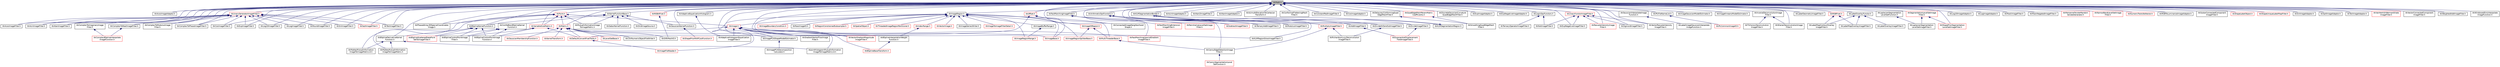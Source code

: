 digraph "itkMath.h"
{
 // LATEX_PDF_SIZE
  edge [fontname="Helvetica",fontsize="10",labelfontname="Helvetica",labelfontsize="10"];
  node [fontname="Helvetica",fontsize="10",shape=record];
  Node1 [label="itkMath.h",height=0.2,width=0.4,color="black", fillcolor="grey75", style="filled", fontcolor="black",tooltip=" "];
  Node1 -> Node2 [dir="back",color="midnightblue",fontsize="10",style="solid",fontname="Helvetica"];
  Node2 [label="itkAcosImageAdaptor.h",height=0.2,width=0.4,color="black", fillcolor="white", style="filled",URL="$itkAcosImageAdaptor_8h.html",tooltip=" "];
  Node1 -> Node3 [dir="back",color="midnightblue",fontsize="10",style="solid",fontname="Helvetica"];
  Node3 [label="itkAcosImageFilter.h",height=0.2,width=0.4,color="black", fillcolor="white", style="filled",URL="$itkAcosImageFilter_8h.html",tooltip=" "];
  Node1 -> Node4 [dir="back",color="midnightblue",fontsize="10",style="solid",fontname="Helvetica"];
  Node4 [label="itkAdaptiveEqualizationHistogram.h",height=0.2,width=0.4,color="black", fillcolor="white", style="filled",URL="$itkAdaptiveEqualizationHistogram_8h.html",tooltip=" "];
  Node4 -> Node5 [dir="back",color="midnightblue",fontsize="10",style="solid",fontname="Helvetica"];
  Node5 [label="itkAdaptiveHistogramEqualization\lImageFilter.h",height=0.2,width=0.4,color="black", fillcolor="white", style="filled",URL="$itkAdaptiveHistogramEqualizationImageFilter_8h.html",tooltip=" "];
  Node1 -> Node6 [dir="back",color="midnightblue",fontsize="10",style="solid",fontname="Helvetica"];
  Node6 [label="itkArithmeticOpsFunctors.h",height=0.2,width=0.4,color="black", fillcolor="white", style="filled",URL="$itkArithmeticOpsFunctors_8h.html",tooltip=" "];
  Node6 -> Node7 [dir="back",color="midnightblue",fontsize="10",style="solid",fontname="Helvetica"];
  Node7 [label="itkAddImageFilter.h",height=0.2,width=0.4,color="black", fillcolor="white", style="filled",URL="$itkAddImageFilter_8h.html",tooltip=" "];
  Node7 -> Node8 [dir="back",color="midnightblue",fontsize="10",style="solid",fontname="Helvetica"];
  Node8 [label="itkExponentialDisplacement\lFieldImageFilter.h",height=0.2,width=0.4,color="red", fillcolor="white", style="filled",URL="$itkExponentialDisplacementFieldImageFilter_8h.html",tooltip=" "];
  Node6 -> Node11 [dir="back",color="midnightblue",fontsize="10",style="solid",fontname="Helvetica"];
  Node11 [label="itkDivideImageFilter.h",height=0.2,width=0.4,color="black", fillcolor="white", style="filled",URL="$itkDivideImageFilter_8h.html",tooltip=" "];
  Node11 -> Node8 [dir="back",color="midnightblue",fontsize="10",style="solid",fontname="Helvetica"];
  Node6 -> Node12 [dir="back",color="midnightblue",fontsize="10",style="solid",fontname="Helvetica"];
  Node12 [label="itkDivideOrZeroOutImageFilter.h",height=0.2,width=0.4,color="black", fillcolor="white", style="filled",URL="$itkDivideOrZeroOutImageFilter_8h.html",tooltip=" "];
  Node12 -> Node13 [dir="back",color="midnightblue",fontsize="10",style="solid",fontname="Helvetica"];
  Node13 [label="itkRichardsonLucyDeconvolution\lImageFilter.h",height=0.2,width=0.4,color="black", fillcolor="white", style="filled",URL="$itkRichardsonLucyDeconvolutionImageFilter_8h.html",tooltip=" "];
  Node6 -> Node14 [dir="back",color="midnightblue",fontsize="10",style="solid",fontname="Helvetica"];
  Node14 [label="itkModulusImageFilter.h",height=0.2,width=0.4,color="black", fillcolor="white", style="filled",URL="$itkModulusImageFilter_8h.html",tooltip=" "];
  Node6 -> Node15 [dir="back",color="midnightblue",fontsize="10",style="solid",fontname="Helvetica"];
  Node15 [label="itkMultiplyImageFilter.h",height=0.2,width=0.4,color="red", fillcolor="white", style="filled",URL="$itkMultiplyImageFilter_8h.html",tooltip=" "];
  Node15 -> Node16 [dir="back",color="midnightblue",fontsize="10",style="solid",fontname="Helvetica"];
  Node16 [label="itkCannyEdgeDetectionImage\lFilter.h",height=0.2,width=0.4,color="black", fillcolor="white", style="filled",URL="$itkCannyEdgeDetectionImageFilter_8h.html",tooltip=" "];
  Node16 -> Node17 [dir="back",color="midnightblue",fontsize="10",style="solid",fontname="Helvetica"];
  Node17 [label="itkCannySegmentationLevel\lSetFunction.h",height=0.2,width=0.4,color="red", fillcolor="white", style="filled",URL="$itkCannySegmentationLevelSetFunction_8h.html",tooltip=" "];
  Node15 -> Node13 [dir="back",color="midnightblue",fontsize="10",style="solid",fontname="Helvetica"];
  Node6 -> Node19 [dir="back",color="midnightblue",fontsize="10",style="solid",fontname="Helvetica"];
  Node19 [label="itkSubtractImageFilter.h",height=0.2,width=0.4,color="red", fillcolor="white", style="filled",URL="$itkSubtractImageFilter_8h.html",tooltip=" "];
  Node6 -> Node22 [dir="back",color="midnightblue",fontsize="10",style="solid",fontname="Helvetica"];
  Node22 [label="itkTernaryAddImageFilter.h",height=0.2,width=0.4,color="black", fillcolor="white", style="filled",URL="$itkTernaryAddImageFilter_8h.html",tooltip=" "];
  Node1 -> Node23 [dir="back",color="midnightblue",fontsize="10",style="solid",fontname="Helvetica"];
  Node23 [label="itkAsinImageAdaptor.h",height=0.2,width=0.4,color="black", fillcolor="white", style="filled",URL="$itkAsinImageAdaptor_8h.html",tooltip=" "];
  Node1 -> Node24 [dir="back",color="midnightblue",fontsize="10",style="solid",fontname="Helvetica"];
  Node24 [label="itkAsinImageFilter.h",height=0.2,width=0.4,color="black", fillcolor="white", style="filled",URL="$itkAsinImageFilter_8h.html",tooltip=" "];
  Node1 -> Node25 [dir="back",color="midnightblue",fontsize="10",style="solid",fontname="Helvetica"];
  Node25 [label="itkAtan2ImageFilter.h",height=0.2,width=0.4,color="black", fillcolor="white", style="filled",URL="$itkAtan2ImageFilter_8h.html",tooltip=" "];
  Node1 -> Node26 [dir="back",color="midnightblue",fontsize="10",style="solid",fontname="Helvetica"];
  Node26 [label="itkAtanImageAdaptor.h",height=0.2,width=0.4,color="black", fillcolor="white", style="filled",URL="$itkAtanImageAdaptor_8h.html",tooltip=" "];
  Node1 -> Node27 [dir="back",color="midnightblue",fontsize="10",style="solid",fontname="Helvetica"];
  Node27 [label="itkAtanImageFilter.h",height=0.2,width=0.4,color="black", fillcolor="white", style="filled",URL="$itkAtanImageFilter_8h.html",tooltip=" "];
  Node1 -> Node28 [dir="back",color="midnightblue",fontsize="10",style="solid",fontname="Helvetica"];
  Node28 [label="itkAzimuthElevationToCartesian\lTransform.h",height=0.2,width=0.4,color="black", fillcolor="white", style="filled",URL="$itkAzimuthElevationToCartesianTransform_8h.html",tooltip=" "];
  Node1 -> Node29 [dir="back",color="midnightblue",fontsize="10",style="solid",fontname="Helvetica"];
  Node29 [label="itkBSplineDerivativeKernel\lFunction.h",height=0.2,width=0.4,color="black", fillcolor="white", style="filled",URL="$itkBSplineDerivativeKernelFunction_8h.html",tooltip=" "];
  Node29 -> Node30 [dir="back",color="midnightblue",fontsize="10",style="solid",fontname="Helvetica"];
  Node30 [label="itkJointHistogramMutualInformation\lImageToImageMetricv4.h",height=0.2,width=0.4,color="black", fillcolor="white", style="filled",URL="$itkJointHistogramMutualInformationImageToImageMetricv4_8h.html",tooltip=" "];
  Node29 -> Node31 [dir="back",color="midnightblue",fontsize="10",style="solid",fontname="Helvetica"];
  Node31 [label="itkMattesMutualInformation\lImageToImageMetric.h",height=0.2,width=0.4,color="black", fillcolor="white", style="filled",URL="$itkMattesMutualInformationImageToImageMetric_8h.html",tooltip=" "];
  Node29 -> Node32 [dir="back",color="midnightblue",fontsize="10",style="solid",fontname="Helvetica"];
  Node32 [label="itkMattesMutualInformation\lImageToImageMetricv4.h",height=0.2,width=0.4,color="black", fillcolor="white", style="filled",URL="$itkMattesMutualInformationImageToImageMetricv4_8h.html",tooltip=" "];
  Node1 -> Node33 [dir="back",color="midnightblue",fontsize="10",style="solid",fontname="Helvetica"];
  Node33 [label="itkBSplineInterpolationWeight\lFunction.h",height=0.2,width=0.4,color="black", fillcolor="white", style="filled",URL="$itkBSplineInterpolationWeightFunction_8h.html",tooltip=" "];
  Node33 -> Node34 [dir="back",color="midnightblue",fontsize="10",style="solid",fontname="Helvetica"];
  Node34 [label="itkBSplineBaseTransform.h",height=0.2,width=0.4,color="red", fillcolor="white", style="filled",URL="$itkBSplineBaseTransform_8h.html",tooltip=" "];
  Node1 -> Node56 [dir="back",color="midnightblue",fontsize="10",style="solid",fontname="Helvetica"];
  Node56 [label="itkBSplineKernelFunction.h",height=0.2,width=0.4,color="black", fillcolor="white", style="filled",URL="$itkBSplineKernelFunction_8h.html",tooltip=" "];
  Node56 -> Node57 [dir="back",color="midnightblue",fontsize="10",style="solid",fontname="Helvetica"];
  Node57 [label="itkBSplineControlPointImage\lFilter.h",height=0.2,width=0.4,color="black", fillcolor="white", style="filled",URL="$itkBSplineControlPointImageFilter_8h.html",tooltip=" "];
  Node56 -> Node58 [dir="back",color="midnightblue",fontsize="10",style="solid",fontname="Helvetica"];
  Node58 [label="itkBSplineControlPointImage\lFunction.h",height=0.2,width=0.4,color="black", fillcolor="white", style="filled",URL="$itkBSplineControlPointImageFunction_8h.html",tooltip=" "];
  Node56 -> Node29 [dir="back",color="midnightblue",fontsize="10",style="solid",fontname="Helvetica"];
  Node56 -> Node59 [dir="back",color="midnightblue",fontsize="10",style="solid",fontname="Helvetica"];
  Node59 [label="itkBSplineScatteredDataPoint\lSetToImageFilter.h",height=0.2,width=0.4,color="red", fillcolor="white", style="filled",URL="$itkBSplineScatteredDataPointSetToImageFilter_8h.html",tooltip=" "];
  Node1 -> Node16 [dir="back",color="midnightblue",fontsize="10",style="solid",fontname="Helvetica"];
  Node1 -> Node66 [dir="back",color="midnightblue",fontsize="10",style="solid",fontname="Helvetica"];
  Node66 [label="itkComplexToImaginaryImage\lFilter.h",height=0.2,width=0.4,color="black", fillcolor="white", style="filled",URL="$itkComplexToImaginaryImageFilter_8h.html",tooltip=" "];
  Node66 -> Node67 [dir="back",color="midnightblue",fontsize="10",style="solid",fontname="Helvetica"];
  Node67 [label="itkComplexBSplineInterpolate\lImageFunction.h",height=0.2,width=0.4,color="red", fillcolor="white", style="filled",URL="$itkComplexBSplineInterpolateImageFunction_8h.html",tooltip=" "];
  Node1 -> Node69 [dir="back",color="midnightblue",fontsize="10",style="solid",fontname="Helvetica"];
  Node69 [label="itkComplexToModulusImage\lFilter.h",height=0.2,width=0.4,color="black", fillcolor="white", style="filled",URL="$itkComplexToModulusImageFilter_8h.html",tooltip=" "];
  Node1 -> Node70 [dir="back",color="midnightblue",fontsize="10",style="solid",fontname="Helvetica"];
  Node70 [label="itkComplexToPhaseImageFilter.h",height=0.2,width=0.4,color="black", fillcolor="white", style="filled",URL="$itkComplexToPhaseImageFilter_8h.html",tooltip=" "];
  Node1 -> Node71 [dir="back",color="midnightblue",fontsize="10",style="solid",fontname="Helvetica"];
  Node71 [label="itkComplexToRealImageFilter.h",height=0.2,width=0.4,color="black", fillcolor="white", style="filled",URL="$itkComplexToRealImageFilter_8h.html",tooltip=" "];
  Node71 -> Node67 [dir="back",color="midnightblue",fontsize="10",style="solid",fontname="Helvetica"];
  Node1 -> Node72 [dir="back",color="midnightblue",fontsize="10",style="solid",fontname="Helvetica"];
  Node72 [label="itkConformalFlatteningMesh\lFilter.h",height=0.2,width=0.4,color="black", fillcolor="white", style="filled",URL="$itkConformalFlatteningMeshFilter_8h.html",tooltip=" "];
  Node1 -> Node73 [dir="back",color="midnightblue",fontsize="10",style="solid",fontname="Helvetica"];
  Node73 [label="itkConnectedImageNeighborhood\lShape.h",height=0.2,width=0.4,color="black", fillcolor="white", style="filled",URL="$itkConnectedImageNeighborhoodShape_8h.html",tooltip=" "];
  Node1 -> Node74 [dir="back",color="midnightblue",fontsize="10",style="solid",fontname="Helvetica"];
  Node74 [label="itkConstantPadImageFilter.h",height=0.2,width=0.4,color="black", fillcolor="white", style="filled",URL="$itkConstantPadImageFilter_8h.html",tooltip=" "];
  Node1 -> Node75 [dir="back",color="midnightblue",fontsize="10",style="solid",fontname="Helvetica"];
  Node75 [label="itkCosImageAdaptor.h",height=0.2,width=0.4,color="black", fillcolor="white", style="filled",URL="$itkCosImageAdaptor_8h.html",tooltip=" "];
  Node1 -> Node76 [dir="back",color="midnightblue",fontsize="10",style="solid",fontname="Helvetica"];
  Node76 [label="itkCosImageFilter.h",height=0.2,width=0.4,color="black", fillcolor="white", style="filled",URL="$itkCosImageFilter_8h.html",tooltip=" "];
  Node1 -> Node77 [dir="back",color="midnightblue",fontsize="10",style="solid",fontname="Helvetica"];
  Node77 [label="itkDelaunayConformingQuad\lEdgeMeshFilter.h",height=0.2,width=0.4,color="black", fillcolor="white", style="filled",URL="$itkDelaunayConformingQuadEdgeMeshFilter_8h.html",tooltip=" "];
  Node77 -> Node78 [dir="back",color="midnightblue",fontsize="10",style="solid",fontname="Helvetica"];
  Node78 [label="itkSmoothingQuadEdgeMesh\lFilter.h",height=0.2,width=0.4,color="black", fillcolor="white", style="filled",URL="$itkSmoothingQuadEdgeMeshFilter_8h.html",tooltip=" "];
  Node1 -> Node79 [dir="back",color="midnightblue",fontsize="10",style="solid",fontname="Helvetica"];
  Node79 [label="itkDiscreteGaussianCurvature\lQuadEdgeMeshFilter.h",height=0.2,width=0.4,color="black", fillcolor="white", style="filled",URL="$itkDiscreteGaussianCurvatureQuadEdgeMeshFilter_8h.html",tooltip=" "];
  Node1 -> Node11 [dir="back",color="midnightblue",fontsize="10",style="solid",fontname="Helvetica"];
  Node1 -> Node12 [dir="back",color="midnightblue",fontsize="10",style="solid",fontname="Helvetica"];
  Node1 -> Node80 [dir="back",color="midnightblue",fontsize="10",style="solid",fontname="Helvetica"];
  Node80 [label="itkExpImageAdaptor.h",height=0.2,width=0.4,color="black", fillcolor="white", style="filled",URL="$itkExpImageAdaptor_8h.html",tooltip=" "];
  Node1 -> Node81 [dir="back",color="midnightblue",fontsize="10",style="solid",fontname="Helvetica"];
  Node81 [label="itkExpImageFilter.h",height=0.2,width=0.4,color="black", fillcolor="white", style="filled",URL="$itkExpImageFilter_8h.html",tooltip=" "];
  Node1 -> Node82 [dir="back",color="midnightblue",fontsize="10",style="solid",fontname="Helvetica"];
  Node82 [label="itkExpNegativeImageAdaptor.h",height=0.2,width=0.4,color="black", fillcolor="white", style="filled",URL="$itkExpNegativeImageAdaptor_8h.html",tooltip=" "];
  Node1 -> Node83 [dir="back",color="midnightblue",fontsize="10",style="solid",fontname="Helvetica"];
  Node83 [label="itkExpNegativeImageFilter.h",height=0.2,width=0.4,color="black", fillcolor="white", style="filled",URL="$itkExpNegativeImageFilter_8h.html",tooltip=" "];
  Node1 -> Node84 [dir="back",color="midnightblue",fontsize="10",style="solid",fontname="Helvetica"];
  Node84 [label="itkFastMarchingImageFilter.h",height=0.2,width=0.4,color="black", fillcolor="white", style="filled",URL="$itkFastMarchingImageFilter_8h.html",tooltip=" "];
  Node84 -> Node85 [dir="back",color="midnightblue",fontsize="10",style="solid",fontname="Helvetica"];
  Node85 [label="itkFastMarchingExtension\lImageFilter.h",height=0.2,width=0.4,color="red", fillcolor="white", style="filled",URL="$itkFastMarchingExtensionImageFilter_8h.html",tooltip=" "];
  Node84 -> Node87 [dir="back",color="midnightblue",fontsize="10",style="solid",fontname="Helvetica"];
  Node87 [label="itkFastMarchingUpwindGradient\lImageFilter.h",height=0.2,width=0.4,color="red", fillcolor="white", style="filled",URL="$itkFastMarchingUpwindGradientImageFilter_8h.html",tooltip=" "];
  Node84 -> Node89 [dir="back",color="midnightblue",fontsize="10",style="solid",fontname="Helvetica"];
  Node89 [label="itkReinitializeLevelSetImage\lFilter.h",height=0.2,width=0.4,color="red", fillcolor="white", style="filled",URL="$itkReinitializeLevelSetImageFilter_8h.html",tooltip=" "];
  Node1 -> Node91 [dir="back",color="midnightblue",fontsize="10",style="solid",fontname="Helvetica"];
  Node91 [label="itkGaussianInterpolateImage\lFunction.h",height=0.2,width=0.4,color="black", fillcolor="white", style="filled",URL="$itkGaussianInterpolateImageFunction_8h.html",tooltip=" "];
  Node91 -> Node92 [dir="back",color="midnightblue",fontsize="10",style="solid",fontname="Helvetica"];
  Node92 [label="itkLabelImageGaussianInterpolate\lImageFunction.h",height=0.2,width=0.4,color="black", fillcolor="white", style="filled",URL="$itkLabelImageGaussianInterpolateImageFunction_8h.html",tooltip=" "];
  Node1 -> Node93 [dir="back",color="midnightblue",fontsize="10",style="solid",fontname="Helvetica"];
  Node93 [label="itkGaussianKernelFunction.h",height=0.2,width=0.4,color="black", fillcolor="white", style="filled",URL="$itkGaussianKernelFunction_8h.html",tooltip=" "];
  Node93 -> Node94 [dir="back",color="midnightblue",fontsize="10",style="solid",fontname="Helvetica"];
  Node94 [label="itkShapePriorMAPCostFunction.h",height=0.2,width=0.4,color="red", fillcolor="white", style="filled",URL="$itkShapePriorMAPCostFunction_8h.html",tooltip=" "];
  Node1 -> Node96 [dir="back",color="midnightblue",fontsize="10",style="solid",fontname="Helvetica"];
  Node96 [label="itkGradientVectorFlowImage\lFilter.h",height=0.2,width=0.4,color="black", fillcolor="white", style="filled",URL="$itkGradientVectorFlowImageFilter_8h.html",tooltip=" "];
  Node1 -> Node97 [dir="back",color="midnightblue",fontsize="10",style="solid",fontname="Helvetica"];
  Node97 [label="itkIPLFileNameList.h",height=0.2,width=0.4,color="black", fillcolor="white", style="filled",URL="$itkIPLFileNameList_8h.html",tooltip=" "];
  Node97 -> Node98 [dir="back",color="midnightblue",fontsize="10",style="solid",fontname="Helvetica"];
  Node98 [label="itkIPLCommonImageIO.h",height=0.2,width=0.4,color="red", fillcolor="white", style="filled",URL="$itkIPLCommonImageIO_8h.html",tooltip="This file was written as a modification to the itkMetaImageIO as a new method for reading in files fr..."];
  Node1 -> Node103 [dir="back",color="midnightblue",fontsize="10",style="solid",fontname="Helvetica"];
  Node103 [label="itkImageGaussianModelEstimator.h",height=0.2,width=0.4,color="black", fillcolor="white", style="filled",URL="$itkImageGaussianModelEstimator_8h.html",tooltip=" "];
  Node1 -> Node104 [dir="back",color="midnightblue",fontsize="10",style="solid",fontname="Helvetica"];
  Node104 [label="itkImageKmeansModelEstimator.h",height=0.2,width=0.4,color="black", fillcolor="white", style="filled",URL="$itkImageKmeansModelEstimator_8h.html",tooltip=" "];
  Node1 -> Node105 [dir="back",color="midnightblue",fontsize="10",style="solid",fontname="Helvetica"];
  Node105 [label="itkImagePCAShapeModelEstimator.h",height=0.2,width=0.4,color="black", fillcolor="white", style="filled",URL="$itkImagePCAShapeModelEstimator_8h.html",tooltip=" "];
  Node105 -> Node106 [dir="back",color="midnightblue",fontsize="10",style="solid",fontname="Helvetica"];
  Node106 [label="itkImagePCADecomposition\lCalculator.h",height=0.2,width=0.4,color="black", fillcolor="white", style="filled",URL="$itkImagePCADecompositionCalculator_8h.html",tooltip=" "];
  Node1 -> Node107 [dir="back",color="midnightblue",fontsize="10",style="solid",fontname="Helvetica"];
  Node107 [label="itkImageRegion.h",height=0.2,width=0.4,color="black", fillcolor="white", style="filled",URL="$itkImageRegion_8h.html",tooltip=" "];
  Node107 -> Node108 [dir="back",color="midnightblue",fontsize="10",style="solid",fontname="Helvetica"];
  Node108 [label="itkImage.h",height=0.2,width=0.4,color="red", fillcolor="white", style="filled",URL="$itkImage_8h.html",tooltip=" "];
  Node108 -> Node5 [dir="back",color="midnightblue",fontsize="10",style="solid",fontname="Helvetica"];
  Node108 -> Node34 [dir="back",color="midnightblue",fontsize="10",style="solid",fontname="Helvetica"];
  Node108 -> Node58 [dir="back",color="midnightblue",fontsize="10",style="solid",fontname="Helvetica"];
  Node108 -> Node87 [dir="back",color="midnightblue",fontsize="10",style="solid",fontname="Helvetica"];
  Node108 -> Node96 [dir="back",color="midnightblue",fontsize="10",style="solid",fontname="Helvetica"];
  Node108 -> Node105 [dir="back",color="midnightblue",fontsize="10",style="solid",fontname="Helvetica"];
  Node108 -> Node30 [dir="back",color="midnightblue",fontsize="10",style="solid",fontname="Helvetica"];
  Node108 -> Node432 [dir="back",color="midnightblue",fontsize="10",style="solid",fontname="Helvetica"];
  Node432 [label="itkKLMRegionGrowImageFilter.h",height=0.2,width=0.4,color="black", fillcolor="white", style="filled",URL="$itkKLMRegionGrowImageFilter_8h.html",tooltip=" "];
  Node108 -> Node285 [dir="back",color="midnightblue",fontsize="10",style="solid",fontname="Helvetica"];
  Node285 [label="itkVectorGradientMagnitude\lImageFilter.h",height=0.2,width=0.4,color="red", fillcolor="white", style="filled",URL="$itkVectorGradientMagnitudeImageFilter_8h.html",tooltip=" "];
  Node107 -> Node890 [dir="back",color="midnightblue",fontsize="10",style="solid",fontname="Helvetica"];
  Node890 [label="itkImageBase.h",height=0.2,width=0.4,color="red", fillcolor="white", style="filled",URL="$itkImageBase_8h.html",tooltip=" "];
  Node107 -> Node946 [dir="back",color="midnightblue",fontsize="10",style="solid",fontname="Helvetica"];
  Node946 [label="itkImageBoundaryCondition.h",height=0.2,width=0.4,color="red", fillcolor="white", style="filled",URL="$itkImageBoundaryCondition_8h.html",tooltip=" "];
  Node107 -> Node950 [dir="back",color="midnightblue",fontsize="10",style="solid",fontname="Helvetica"];
  Node950 [label="itkImageBufferRange.h",height=0.2,width=0.4,color="black", fillcolor="white", style="filled",URL="$itkImageBufferRange_8h.html",tooltip=" "];
  Node950 -> Node951 [dir="back",color="midnightblue",fontsize="10",style="solid",fontname="Helvetica"];
  Node951 [label="itkImageRegionRange.h",height=0.2,width=0.4,color="red", fillcolor="white", style="filled",URL="$itkImageRegionRange_8h.html",tooltip=" "];
  Node107 -> Node614 [dir="back",color="midnightblue",fontsize="10",style="solid",fontname="Helvetica"];
  Node614 [label="itkImageFileReader.h",height=0.2,width=0.4,color="red", fillcolor="white", style="filled",URL="$itkImageFileReader_8h.html",tooltip=" "];
  Node107 -> Node952 [dir="back",color="midnightblue",fontsize="10",style="solid",fontname="Helvetica"];
  Node952 [label="itkImageIORegion.h",height=0.2,width=0.4,color="red", fillcolor="white", style="filled",URL="$itkImageIORegion_8h.html",tooltip=" "];
  Node952 -> Node1009 [dir="back",color="midnightblue",fontsize="10",style="solid",fontname="Helvetica"];
  Node1009 [label="itkImageRegionSplitterBase.h",height=0.2,width=0.4,color="red", fillcolor="white", style="filled",URL="$itkImageRegionSplitterBase_8h.html",tooltip=" "];
  Node952 -> Node1022 [dir="back",color="midnightblue",fontsize="10",style="solid",fontname="Helvetica"];
  Node1022 [label="itkMultiThreaderBase.h",height=0.2,width=0.4,color="red", fillcolor="white", style="filled",URL="$itkMultiThreaderBase_8h.html",tooltip=" "];
  Node1022 -> Node16 [dir="back",color="midnightblue",fontsize="10",style="solid",fontname="Helvetica"];
  Node107 -> Node951 [dir="back",color="midnightblue",fontsize="10",style="solid",fontname="Helvetica"];
  Node107 -> Node1009 [dir="back",color="midnightblue",fontsize="10",style="solid",fontname="Helvetica"];
  Node107 -> Node969 [dir="back",color="midnightblue",fontsize="10",style="solid",fontname="Helvetica"];
  Node969 [label="itkImageSeriesWriter.h",height=0.2,width=0.4,color="black", fillcolor="white", style="filled",URL="$itkImageSeriesWriter_8h.html",tooltip=" "];
  Node107 -> Node1044 [dir="back",color="midnightblue",fontsize="10",style="solid",fontname="Helvetica"];
  Node1044 [label="itkImageToImageFilterDetail.h",height=0.2,width=0.4,color="red", fillcolor="white", style="filled",URL="$itkImageToImageFilterDetail_8h.html",tooltip=" "];
  Node107 -> Node1046 [dir="back",color="midnightblue",fontsize="10",style="solid",fontname="Helvetica"];
  Node1046 [label="itkIndexRange.h",height=0.2,width=0.4,color="red", fillcolor="white", style="filled",URL="$itkIndexRange_8h.html",tooltip=" "];
  Node1046 -> Node33 [dir="back",color="midnightblue",fontsize="10",style="solid",fontname="Helvetica"];
  Node107 -> Node1022 [dir="back",color="midnightblue",fontsize="10",style="solid",fontname="Helvetica"];
  Node107 -> Node986 [dir="back",color="midnightblue",fontsize="10",style="solid",fontname="Helvetica"];
  Node986 [label="itkRawImageIO.h",height=0.2,width=0.4,color="black", fillcolor="white", style="filled",URL="$itkRawImageIO_8h.html",tooltip=" "];
  Node107 -> Node1047 [dir="back",color="midnightblue",fontsize="10",style="solid",fontname="Helvetica"];
  Node1047 [label="itkRegionConstrainedSubsampler.h",height=0.2,width=0.4,color="red", fillcolor="white", style="filled",URL="$itkRegionConstrainedSubsampler_8h.html",tooltip=" "];
  Node107 -> Node1051 [dir="back",color="midnightblue",fontsize="10",style="solid",fontname="Helvetica"];
  Node1051 [label="itkSpatialObject.h",height=0.2,width=0.4,color="red", fillcolor="white", style="filled",URL="$itkSpatialObject_8h.html",tooltip=" "];
  Node107 -> Node1013 [dir="back",color="midnightblue",fontsize="10",style="solid",fontname="Helvetica"];
  Node1013 [label="itkThreadedImageRegionPartitioner.h",height=0.2,width=0.4,color="red", fillcolor="white", style="filled",URL="$itkThreadedImageRegionPartitioner_8h.html",tooltip=" "];
  Node107 -> Node945 [dir="back",color="midnightblue",fontsize="10",style="solid",fontname="Helvetica"];
  Node945 [label="itkVectorImage.h",height=0.2,width=0.4,color="red", fillcolor="white", style="filled",URL="$itkVectorImage_8h.html",tooltip=" "];
  Node1 -> Node636 [dir="back",color="midnightblue",fontsize="10",style="solid",fontname="Helvetica"];
  Node636 [label="itkInverseDeconvolutionImage\lFilter.h",height=0.2,width=0.4,color="black", fillcolor="white", style="filled",URL="$itkInverseDeconvolutionImageFilter_8h.html",tooltip=" "];
  Node636 -> Node637 [dir="back",color="midnightblue",fontsize="10",style="solid",fontname="Helvetica"];
  Node637 [label="itkTikhonovDeconvolution\lImageFilter.h",height=0.2,width=0.4,color="black", fillcolor="white", style="filled",URL="$itkTikhonovDeconvolutionImageFilter_8h.html",tooltip=" "];
  Node636 -> Node638 [dir="back",color="midnightblue",fontsize="10",style="solid",fontname="Helvetica"];
  Node638 [label="itkWienerDeconvolutionImage\lFilter.h",height=0.2,width=0.4,color="black", fillcolor="white", style="filled",URL="$itkWienerDeconvolutionImageFilter_8h.html",tooltip=" "];
  Node1 -> Node1093 [dir="back",color="midnightblue",fontsize="10",style="solid",fontname="Helvetica"];
  Node1093 [label="itkKLMSegmentationBorder.h",height=0.2,width=0.4,color="black", fillcolor="white", style="filled",URL="$itkKLMSegmentationBorder_8h.html",tooltip=" "];
  Node1093 -> Node432 [dir="back",color="midnightblue",fontsize="10",style="solid",fontname="Helvetica"];
  Node1093 -> Node1094 [dir="back",color="midnightblue",fontsize="10",style="solid",fontname="Helvetica"];
  Node1094 [label="itkKLMSegmentationRegion.h",height=0.2,width=0.4,color="black", fillcolor="white", style="filled",URL="$itkKLMSegmentationRegion_8h.html",tooltip=" "];
  Node1094 -> Node1093 [dir="back",color="midnightblue",fontsize="10",style="solid",fontname="Helvetica"];
  Node1 -> Node1095 [dir="back",color="midnightblue",fontsize="10",style="solid",fontname="Helvetica"];
  Node1095 [label="itkKernelFunctionBase.h",height=0.2,width=0.4,color="black", fillcolor="white", style="filled",URL="$itkKernelFunctionBase_8h.html",tooltip=" "];
  Node1095 -> Node56 [dir="back",color="midnightblue",fontsize="10",style="solid",fontname="Helvetica"];
  Node1095 -> Node1096 [dir="back",color="midnightblue",fontsize="10",style="solid",fontname="Helvetica"];
  Node1096 [label="itkCoxDeBoorBSplineKernel\lFunction.h",height=0.2,width=0.4,color="black", fillcolor="white", style="filled",URL="$itkCoxDeBoorBSplineKernelFunction_8h.html",tooltip=" "];
  Node1096 -> Node57 [dir="back",color="midnightblue",fontsize="10",style="solid",fontname="Helvetica"];
  Node1096 -> Node58 [dir="back",color="midnightblue",fontsize="10",style="solid",fontname="Helvetica"];
  Node1096 -> Node59 [dir="back",color="midnightblue",fontsize="10",style="solid",fontname="Helvetica"];
  Node1095 -> Node1097 [dir="back",color="midnightblue",fontsize="10",style="solid",fontname="Helvetica"];
  Node1097 [label="itkGaborKernelFunction.h",height=0.2,width=0.4,color="black", fillcolor="white", style="filled",URL="$itkGaborKernelFunction_8h.html",tooltip=" "];
  Node1095 -> Node93 [dir="back",color="midnightblue",fontsize="10",style="solid",fontname="Helvetica"];
  Node1095 -> Node610 [dir="back",color="midnightblue",fontsize="10",style="solid",fontname="Helvetica"];
  Node610 [label="itkGridImageSource.h",height=0.2,width=0.4,color="black", fillcolor="white", style="filled",URL="$itkGridImageSource_8h.html",tooltip=" "];
  Node1095 -> Node54 [dir="back",color="midnightblue",fontsize="10",style="solid",fontname="Helvetica"];
  Node54 [label="itkMutualInformationImage\lToImageMetric.h",height=0.2,width=0.4,color="black", fillcolor="white", style="filled",URL="$itkMutualInformationImageToImageMetric_8h.html",tooltip=" "];
  Node1 -> Node721 [dir="back",color="midnightblue",fontsize="10",style="solid",fontname="Helvetica"];
  Node721 [label="itkLabelGeometryImageFilter.h",height=0.2,width=0.4,color="black", fillcolor="white", style="filled",URL="$itkLabelGeometryImageFilter_8h.html",tooltip=" "];
  Node1 -> Node1098 [dir="back",color="midnightblue",fontsize="10",style="solid",fontname="Helvetica"];
  Node1098 [label="itkLabelOverlayFunctor.h",height=0.2,width=0.4,color="black", fillcolor="white", style="filled",URL="$itkLabelOverlayFunctor_8h.html",tooltip=" "];
  Node1098 -> Node765 [dir="back",color="midnightblue",fontsize="10",style="solid",fontname="Helvetica"];
  Node765 [label="itkLabelMapContourOverlay\lImageFilter.h",height=0.2,width=0.4,color="black", fillcolor="white", style="filled",URL="$itkLabelMapContourOverlayImageFilter_8h.html",tooltip=" "];
  Node1098 -> Node767 [dir="back",color="midnightblue",fontsize="10",style="solid",fontname="Helvetica"];
  Node767 [label="itkLabelMapOverlayImageFilter.h",height=0.2,width=0.4,color="black", fillcolor="white", style="filled",URL="$itkLabelMapOverlayImageFilter_8h.html",tooltip=" "];
  Node1098 -> Node688 [dir="back",color="midnightblue",fontsize="10",style="solid",fontname="Helvetica"];
  Node688 [label="itkLabelOverlayImageFilter.h",height=0.2,width=0.4,color="black", fillcolor="white", style="filled",URL="$itkLabelOverlayImageFilter_8h.html",tooltip=" "];
  Node1 -> Node199 [dir="back",color="midnightblue",fontsize="10",style="solid",fontname="Helvetica"];
  Node199 [label="itkLaplacianSegmentation\lLevelSetFunction.h",height=0.2,width=0.4,color="black", fillcolor="white", style="filled",URL="$itkLaplacianSegmentationLevelSetFunction_8h.html",tooltip=" "];
  Node199 -> Node180 [dir="back",color="midnightblue",fontsize="10",style="solid",fontname="Helvetica"];
  Node180 [label="itkLaplacianSegmentation\lLevelSetImageFilter.h",height=0.2,width=0.4,color="black", fillcolor="white", style="filled",URL="$itkLaplacianSegmentationLevelSetImageFilter_8h.html",tooltip=" "];
  Node1 -> Node393 [dir="back",color="midnightblue",fontsize="10",style="solid",fontname="Helvetica"];
  Node393 [label="itkLog10ImageAdaptor.h",height=0.2,width=0.4,color="black", fillcolor="white", style="filled",URL="$itkLog10ImageAdaptor_8h.html",tooltip=" "];
  Node1 -> Node547 [dir="back",color="midnightblue",fontsize="10",style="solid",fontname="Helvetica"];
  Node547 [label="itkLog10ImageFilter.h",height=0.2,width=0.4,color="black", fillcolor="white", style="filled",URL="$itkLog10ImageFilter_8h.html",tooltip=" "];
  Node1 -> Node394 [dir="back",color="midnightblue",fontsize="10",style="solid",fontname="Helvetica"];
  Node394 [label="itkLogImageAdaptor.h",height=0.2,width=0.4,color="black", fillcolor="white", style="filled",URL="$itkLogImageAdaptor_8h.html",tooltip=" "];
  Node1 -> Node548 [dir="back",color="midnightblue",fontsize="10",style="solid",fontname="Helvetica"];
  Node548 [label="itkLogImageFilter.h",height=0.2,width=0.4,color="black", fillcolor="white", style="filled",URL="$itkLogImageFilter_8h.html",tooltip=" "];
  Node1 -> Node1099 [dir="back",color="midnightblue",fontsize="10",style="solid",fontname="Helvetica"];
  Node1099 [label="itkLogicOpsFunctors.h",height=0.2,width=0.4,color="black", fillcolor="white", style="filled",URL="$itkLogicOpsFunctors_8h.html",tooltip=" "];
  Node1099 -> Node532 [dir="back",color="midnightblue",fontsize="10",style="solid",fontname="Helvetica"];
  Node532 [label="itkNotImageFilter.h",height=0.2,width=0.4,color="black", fillcolor="white", style="filled",URL="$itkNotImageFilter_8h.html",tooltip=" "];
  Node1099 -> Node486 [dir="back",color="midnightblue",fontsize="10",style="solid",fontname="Helvetica"];
  Node486 [label="itkTernaryOperatorImageFilter.h",height=0.2,width=0.4,color="black", fillcolor="white", style="filled",URL="$itkTernaryOperatorImageFilter_8h.html",tooltip=" "];
  Node1 -> Node690 [dir="back",color="midnightblue",fontsize="10",style="solid",fontname="Helvetica"];
  Node690 [label="itkMaskImageFilter.h",height=0.2,width=0.4,color="black", fillcolor="white", style="filled",URL="$itkMaskImageFilter_8h.html",tooltip=" "];
  Node1 -> Node691 [dir="back",color="midnightblue",fontsize="10",style="solid",fontname="Helvetica"];
  Node691 [label="itkMaskNegatedImageFilter.h",height=0.2,width=0.4,color="black", fillcolor="white", style="filled",URL="$itkMaskNegatedImageFilter_8h.html",tooltip=" "];
  Node1 -> Node1100 [dir="back",color="midnightblue",fontsize="10",style="solid",fontname="Helvetica"];
  Node1100 [label="itkMatrix.h",height=0.2,width=0.4,color="red", fillcolor="white", style="filled",URL="$itkMatrix_8h.html",tooltip=" "];
  Node1100 -> Node1101 [dir="back",color="midnightblue",fontsize="10",style="solid",fontname="Helvetica"];
  Node1101 [label="itkCSVNumericObjectFileWriter.h",height=0.2,width=0.4,color="black", fillcolor="white", style="filled",URL="$itkCSVNumericObjectFileWriter_8h.html",tooltip=" "];
  Node1100 -> Node1102 [dir="back",color="midnightblue",fontsize="10",style="solid",fontname="Helvetica"];
  Node1102 [label="itkDefaultConvertPixelTraits.h",height=0.2,width=0.4,color="red", fillcolor="white", style="filled",URL="$itkDefaultConvertPixelTraits_8h.html",tooltip=" "];
  Node1102 -> Node614 [dir="back",color="midnightblue",fontsize="10",style="solid",fontname="Helvetica"];
  Node1100 -> Node1106 [dir="back",color="midnightblue",fontsize="10",style="solid",fontname="Helvetica"];
  Node1106 [label="itkGaussianMembershipFunction.h",height=0.2,width=0.4,color="red", fillcolor="white", style="filled",URL="$itkGaussianMembershipFunction_8h.html",tooltip=" "];
  Node1100 -> Node1109 [dir="back",color="midnightblue",fontsize="10",style="solid",fontname="Helvetica"];
  Node1109 [label="itkGiftiMeshIO.h",height=0.2,width=0.4,color="black", fillcolor="white", style="filled",URL="$itkGiftiMeshIO_8h.html",tooltip=" "];
  Node1100 -> Node890 [dir="back",color="midnightblue",fontsize="10",style="solid",fontname="Helvetica"];
  Node1100 -> Node1110 [dir="back",color="midnightblue",fontsize="10",style="solid",fontname="Helvetica"];
  Node1110 [label="itkKernelTransform.h",height=0.2,width=0.4,color="red", fillcolor="white", style="filled",URL="$itkKernelTransform_8h.html",tooltip=" "];
  Node1100 -> Node1116 [dir="back",color="midnightblue",fontsize="10",style="solid",fontname="Helvetica"];
  Node1116 [label="itkLevelSetBase.h",height=0.2,width=0.4,color="red", fillcolor="white", style="filled",URL="$itkLevelSetBase_8h.html",tooltip=" "];
  Node1 -> Node1226 [dir="back",color="midnightblue",fontsize="10",style="solid",fontname="Helvetica"];
  Node1226 [label="itkMersenneTwisterRandom\lVariateGenerator.h",height=0.2,width=0.4,color="red", fillcolor="white", style="filled",URL="$itkMersenneTwisterRandomVariateGenerator_8h.html",tooltip=" "];
  Node1 -> Node170 [dir="back",color="midnightblue",fontsize="10",style="solid",fontname="Helvetica"];
  Node170 [label="itkNarrowBandLevelSetImage\lFilter.h",height=0.2,width=0.4,color="red", fillcolor="white", style="filled",URL="$itkNarrowBandLevelSetImageFilter_8h.html",tooltip=" "];
  Node1 -> Node1231 [dir="back",color="midnightblue",fontsize="10",style="solid",fontname="Helvetica"];
  Node1231 [label="itkNumericTraitsStdVector.h",height=0.2,width=0.4,color="red", fillcolor="white", style="filled",URL="$itkNumericTraitsStdVector_8h.html",tooltip=" "];
  Node1 -> Node1232 [dir="back",color="midnightblue",fontsize="10",style="solid",fontname="Helvetica"];
  Node1232 [label="itkOffset.h",height=0.2,width=0.4,color="red", fillcolor="white", style="filled",URL="$itkOffset_8h.html",tooltip=" "];
  Node1232 -> Node73 [dir="back",color="midnightblue",fontsize="10",style="solid",fontname="Helvetica"];
  Node1232 -> Node1102 [dir="back",color="midnightblue",fontsize="10",style="solid",fontname="Helvetica"];
  Node1232 -> Node890 [dir="back",color="midnightblue",fontsize="10",style="solid",fontname="Helvetica"];
  Node1 -> Node935 [dir="back",color="midnightblue",fontsize="10",style="solid",fontname="Helvetica"];
  Node935 [label="itkPhasedArray3DSpecialCoordinates\lImage.h",height=0.2,width=0.4,color="black", fillcolor="white", style="filled",URL="$itkPhasedArray3DSpecialCoordinatesImage_8h.html",tooltip=" "];
  Node1 -> Node1266 [dir="back",color="midnightblue",fontsize="10",style="solid",fontname="Helvetica"];
  Node1266 [label="itkPoint.h",height=0.2,width=0.4,color="red", fillcolor="white", style="filled",URL="$itkPoint_8h.html",tooltip=" "];
  Node1266 -> Node108 [dir="back",color="midnightblue",fontsize="10",style="solid",fontname="Helvetica"];
  Node1266 -> Node1100 [dir="back",color="midnightblue",fontsize="10",style="solid",fontname="Helvetica"];
  Node1266 -> Node31 [dir="back",color="midnightblue",fontsize="10",style="solid",fontname="Helvetica"];
  Node1266 -> Node32 [dir="back",color="midnightblue",fontsize="10",style="solid",fontname="Helvetica"];
  Node1266 -> Node54 [dir="back",color="midnightblue",fontsize="10",style="solid",fontname="Helvetica"];
  Node1266 -> Node935 [dir="back",color="midnightblue",fontsize="10",style="solid",fontname="Helvetica"];
  Node1266 -> Node1342 [dir="back",color="midnightblue",fontsize="10",style="solid",fontname="Helvetica"];
  Node1342 [label="itkVariableSizeMatrix.h",height=0.2,width=0.4,color="red", fillcolor="white", style="filled",URL="$itkVariableSizeMatrix_8h.html",tooltip=" "];
  Node1342 -> Node57 [dir="back",color="midnightblue",fontsize="10",style="solid",fontname="Helvetica"];
  Node1342 -> Node58 [dir="back",color="midnightblue",fontsize="10",style="solid",fontname="Helvetica"];
  Node1342 -> Node1102 [dir="back",color="midnightblue",fontsize="10",style="solid",fontname="Helvetica"];
  Node1 -> Node1275 [dir="back",color="midnightblue",fontsize="10",style="solid",fontname="Helvetica"];
  Node1275 [label="itkQuadEdgeMeshParamMatrix\lCoefficients.h",height=0.2,width=0.4,color="red", fillcolor="white", style="filled",URL="$itkQuadEdgeMeshParamMatrixCoefficients_8h.html",tooltip=" "];
  Node1275 -> Node78 [dir="back",color="midnightblue",fontsize="10",style="solid",fontname="Helvetica"];
  Node1 -> Node1346 [dir="back",color="midnightblue",fontsize="10",style="solid",fontname="Helvetica"];
  Node1346 [label="itkRGBAPixel.h",height=0.2,width=0.4,color="red", fillcolor="white", style="filled",URL="$itkRGBAPixel_8h.html",tooltip=" "];
  Node1346 -> Node1109 [dir="back",color="midnightblue",fontsize="10",style="solid",fontname="Helvetica"];
  Node1 -> Node1349 [dir="back",color="midnightblue",fontsize="10",style="solid",fontname="Helvetica"];
  Node1349 [label="itkRGBPixel.h",height=0.2,width=0.4,color="red", fillcolor="white", style="filled",URL="$itkRGBPixel_8h.html",tooltip=" "];
  Node1349 -> Node765 [dir="back",color="midnightblue",fontsize="10",style="solid",fontname="Helvetica"];
  Node1349 -> Node767 [dir="back",color="midnightblue",fontsize="10",style="solid",fontname="Helvetica"];
  Node1 -> Node396 [dir="back",color="midnightblue",fontsize="10",style="solid",fontname="Helvetica"];
  Node396 [label="itkRGBToLuminanceImageAdaptor.h",height=0.2,width=0.4,color="black", fillcolor="white", style="filled",URL="$itkRGBToLuminanceImageAdaptor_8h.html",tooltip=" "];
  Node1 -> Node533 [dir="back",color="midnightblue",fontsize="10",style="solid",fontname="Helvetica"];
  Node533 [label="itkRescaleIntensityImage\lFilter.h",height=0.2,width=0.4,color="red", fillcolor="white", style="filled",URL="$itkRescaleIntensityImageFilter_8h.html",tooltip=" "];
  Node1 -> Node550 [dir="back",color="midnightblue",fontsize="10",style="solid",fontname="Helvetica"];
  Node550 [label="itkRoundImageFilter.h",height=0.2,width=0.4,color="black", fillcolor="white", style="filled",URL="$itkRoundImageFilter_8h.html",tooltip=" "];
  Node1 -> Node248 [dir="back",color="midnightblue",fontsize="10",style="solid",fontname="Helvetica"];
  Node248 [label="itkScalarConnectedComponent\lImageFilter.h",height=0.2,width=0.4,color="black", fillcolor="white", style="filled",URL="$itkScalarConnectedComponentImageFilter_8h.html",tooltip=" "];
  Node1 -> Node177 [dir="back",color="midnightblue",fontsize="10",style="solid",fontname="Helvetica"];
  Node177 [label="itkSegmentationLevelSetImage\lFilter.h",height=0.2,width=0.4,color="red", fillcolor="white", style="filled",URL="$itkSegmentationLevelSetImageFilter_8h.html",tooltip=" "];
  Node177 -> Node180 [dir="back",color="midnightblue",fontsize="10",style="solid",fontname="Helvetica"];
  Node177 -> Node182 [dir="back",color="midnightblue",fontsize="10",style="solid",fontname="Helvetica"];
  Node182 [label="itkShapePriorSegmentation\lLevelSetImageFilter.h",height=0.2,width=0.4,color="red", fillcolor="white", style="filled",URL="$itkShapePriorSegmentationLevelSetImageFilter_8h.html",tooltip=" "];
  Node1 -> Node928 [dir="back",color="midnightblue",fontsize="10",style="solid",fontname="Helvetica"];
  Node928 [label="itkShapeLabelObject.h",height=0.2,width=0.4,color="red", fillcolor="white", style="filled",URL="$itkShapeLabelObject_8h.html",tooltip=" "];
  Node1 -> Node182 [dir="back",color="midnightblue",fontsize="10",style="solid",fontname="Helvetica"];
  Node1 -> Node762 [dir="back",color="midnightblue",fontsize="10",style="solid",fontname="Helvetica"];
  Node762 [label="itkShapeUniqueLabelMapFilter.h",height=0.2,width=0.4,color="red", fillcolor="white", style="filled",URL="$itkShapeUniqueLabelMapFilter_8h.html",tooltip=" "];
  Node1 -> Node534 [dir="back",color="midnightblue",fontsize="10",style="solid",fontname="Helvetica"];
  Node534 [label="itkSigmoidImageFilter.h",height=0.2,width=0.4,color="black", fillcolor="white", style="filled",URL="$itkSigmoidImageFilter_8h.html",tooltip=" "];
  Node1 -> Node398 [dir="back",color="midnightblue",fontsize="10",style="solid",fontname="Helvetica"];
  Node398 [label="itkSinImageAdaptor.h",height=0.2,width=0.4,color="black", fillcolor="white", style="filled",URL="$itkSinImageAdaptor_8h.html",tooltip=" "];
  Node1 -> Node551 [dir="back",color="midnightblue",fontsize="10",style="solid",fontname="Helvetica"];
  Node551 [label="itkSinImageFilter.h",height=0.2,width=0.4,color="black", fillcolor="white", style="filled",URL="$itkSinImageFilter_8h.html",tooltip=" "];
  Node1 -> Node399 [dir="back",color="midnightblue",fontsize="10",style="solid",fontname="Helvetica"];
  Node399 [label="itkSqrtImageAdaptor.h",height=0.2,width=0.4,color="black", fillcolor="white", style="filled",URL="$itkSqrtImageAdaptor_8h.html",tooltip=" "];
  Node1 -> Node552 [dir="back",color="midnightblue",fontsize="10",style="solid",fontname="Helvetica"];
  Node552 [label="itkSqrtImageFilter.h",height=0.2,width=0.4,color="red", fillcolor="white", style="filled",URL="$itkSqrtImageFilter_8h.html",tooltip=" "];
  Node1 -> Node400 [dir="back",color="midnightblue",fontsize="10",style="solid",fontname="Helvetica"];
  Node400 [label="itkTanImageAdaptor.h",height=0.2,width=0.4,color="black", fillcolor="white", style="filled",URL="$itkTanImageAdaptor_8h.html",tooltip=" "];
  Node1 -> Node554 [dir="back",color="midnightblue",fontsize="10",style="solid",fontname="Helvetica"];
  Node554 [label="itkTanImageFilter.h",height=0.2,width=0.4,color="black", fillcolor="white", style="filled",URL="$itkTanImageFilter_8h.html",tooltip=" "];
  Node1 -> Node487 [dir="back",color="midnightblue",fontsize="10",style="solid",fontname="Helvetica"];
  Node487 [label="itkUnaryFunctorImageFilter.h",height=0.2,width=0.4,color="red", fillcolor="white", style="filled",URL="$itkUnaryFunctorImageFilter_8h.html",tooltip=" "];
  Node487 -> Node83 [dir="back",color="midnightblue",fontsize="10",style="solid",fontname="Helvetica"];
  Node487 -> Node532 [dir="back",color="midnightblue",fontsize="10",style="solid",fontname="Helvetica"];
  Node487 -> Node533 [dir="back",color="midnightblue",fontsize="10",style="solid",fontname="Helvetica"];
  Node487 -> Node534 [dir="back",color="midnightblue",fontsize="10",style="solid",fontname="Helvetica"];
  Node487 -> Node542 [dir="back",color="midnightblue",fontsize="10",style="solid",fontname="Helvetica"];
  Node542 [label="itkVectorRescaleIntensity\lImageFilter.h",height=0.2,width=0.4,color="black", fillcolor="white", style="filled",URL="$itkVectorRescaleIntensityImageFilter_8h.html",tooltip=" "];
  Node1 -> Node543 [dir="back",color="midnightblue",fontsize="10",style="solid",fontname="Helvetica"];
  Node543 [label="itkUnaryGeneratorImageFilter.h",height=0.2,width=0.4,color="red", fillcolor="white", style="filled",URL="$itkUnaryGeneratorImageFilter_8h.html",tooltip=" "];
  Node543 -> Node3 [dir="back",color="midnightblue",fontsize="10",style="solid",fontname="Helvetica"];
  Node543 -> Node24 [dir="back",color="midnightblue",fontsize="10",style="solid",fontname="Helvetica"];
  Node543 -> Node27 [dir="back",color="midnightblue",fontsize="10",style="solid",fontname="Helvetica"];
  Node543 -> Node66 [dir="back",color="midnightblue",fontsize="10",style="solid",fontname="Helvetica"];
  Node543 -> Node69 [dir="back",color="midnightblue",fontsize="10",style="solid",fontname="Helvetica"];
  Node543 -> Node70 [dir="back",color="midnightblue",fontsize="10",style="solid",fontname="Helvetica"];
  Node543 -> Node71 [dir="back",color="midnightblue",fontsize="10",style="solid",fontname="Helvetica"];
  Node543 -> Node76 [dir="back",color="midnightblue",fontsize="10",style="solid",fontname="Helvetica"];
  Node543 -> Node81 [dir="back",color="midnightblue",fontsize="10",style="solid",fontname="Helvetica"];
  Node543 -> Node547 [dir="back",color="midnightblue",fontsize="10",style="solid",fontname="Helvetica"];
  Node543 -> Node548 [dir="back",color="midnightblue",fontsize="10",style="solid",fontname="Helvetica"];
  Node543 -> Node550 [dir="back",color="midnightblue",fontsize="10",style="solid",fontname="Helvetica"];
  Node543 -> Node551 [dir="back",color="midnightblue",fontsize="10",style="solid",fontname="Helvetica"];
  Node543 -> Node552 [dir="back",color="midnightblue",fontsize="10",style="solid",fontname="Helvetica"];
  Node543 -> Node554 [dir="back",color="midnightblue",fontsize="10",style="solid",fontname="Helvetica"];
  Node1 -> Node516 [dir="back",color="midnightblue",fontsize="10",style="solid",fontname="Helvetica"];
  Node516 [label="itkVanHerkGilWermanDilate\lImageFilter.h",height=0.2,width=0.4,color="red", fillcolor="white", style="filled",URL="$itkVanHerkGilWermanDilateImageFilter_8h.html",tooltip=" "];
  Node1 -> Node1342 [dir="back",color="midnightblue",fontsize="10",style="solid",fontname="Helvetica"];
  Node1 -> Node249 [dir="back",color="midnightblue",fontsize="10",style="solid",fontname="Helvetica"];
  Node249 [label="itkVectorConnectedComponent\lImageFilter.h",height=0.2,width=0.4,color="black", fillcolor="white", style="filled",URL="$itkVectorConnectedComponentImageFilter_8h.html",tooltip=" "];
  Node1 -> Node285 [dir="back",color="midnightblue",fontsize="10",style="solid",fontname="Helvetica"];
  Node1 -> Node542 [dir="back",color="midnightblue",fontsize="10",style="solid",fontname="Helvetica"];
  Node1 -> Node697 [dir="back",color="midnightblue",fontsize="10",style="solid",fontname="Helvetica"];
  Node697 [label="itkWeightedAddImageFilter.h",height=0.2,width=0.4,color="black", fillcolor="white", style="filled",URL="$itkWeightedAddImageFilter_8h.html",tooltip=" "];
  Node1 -> Node638 [dir="back",color="midnightblue",fontsize="10",style="solid",fontname="Helvetica"];
  Node1 -> Node291 [dir="back",color="midnightblue",fontsize="10",style="solid",fontname="Helvetica"];
  Node291 [label="itkWindowedSincInterpolate\lImageFunction.h",height=0.2,width=0.4,color="black", fillcolor="white", style="filled",URL="$itkWindowedSincInterpolateImageFunction_8h.html",tooltip=" "];
}
